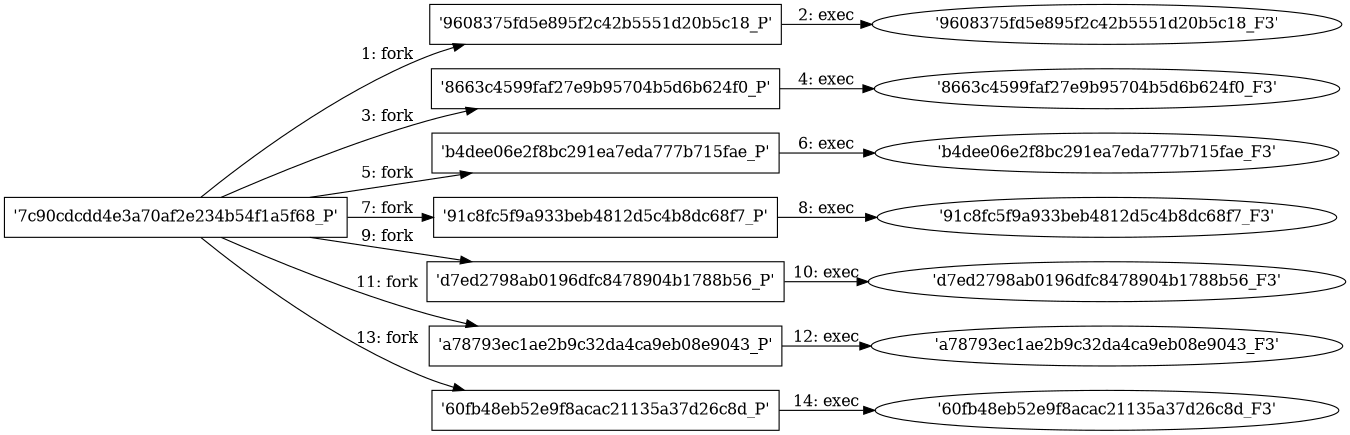digraph "D:\Learning\Paper\apt\基于CTI的攻击预警\Dataset\攻击图\ASGfromALLCTI\Razorback 0.3 Released.dot" {
rankdir="LR"
size="9"
fixedsize="false"
splines="true"
nodesep=0.3
ranksep=0
fontsize=10
overlap="scalexy"
engine= "neato"
	"'7c90cdcdd4e3a70af2e234b54f1a5f68_P'" [node_type=Process shape=box]
	"'9608375fd5e895f2c42b5551d20b5c18_P'" [node_type=Process shape=box]
	"'7c90cdcdd4e3a70af2e234b54f1a5f68_P'" -> "'9608375fd5e895f2c42b5551d20b5c18_P'" [label="1: fork"]
	"'9608375fd5e895f2c42b5551d20b5c18_P'" [node_type=Process shape=box]
	"'9608375fd5e895f2c42b5551d20b5c18_F3'" [node_type=File shape=ellipse]
	"'9608375fd5e895f2c42b5551d20b5c18_P'" -> "'9608375fd5e895f2c42b5551d20b5c18_F3'" [label="2: exec"]
	"'7c90cdcdd4e3a70af2e234b54f1a5f68_P'" [node_type=Process shape=box]
	"'8663c4599faf27e9b95704b5d6b624f0_P'" [node_type=Process shape=box]
	"'7c90cdcdd4e3a70af2e234b54f1a5f68_P'" -> "'8663c4599faf27e9b95704b5d6b624f0_P'" [label="3: fork"]
	"'8663c4599faf27e9b95704b5d6b624f0_P'" [node_type=Process shape=box]
	"'8663c4599faf27e9b95704b5d6b624f0_F3'" [node_type=File shape=ellipse]
	"'8663c4599faf27e9b95704b5d6b624f0_P'" -> "'8663c4599faf27e9b95704b5d6b624f0_F3'" [label="4: exec"]
	"'7c90cdcdd4e3a70af2e234b54f1a5f68_P'" [node_type=Process shape=box]
	"'b4dee06e2f8bc291ea7eda777b715fae_P'" [node_type=Process shape=box]
	"'7c90cdcdd4e3a70af2e234b54f1a5f68_P'" -> "'b4dee06e2f8bc291ea7eda777b715fae_P'" [label="5: fork"]
	"'b4dee06e2f8bc291ea7eda777b715fae_P'" [node_type=Process shape=box]
	"'b4dee06e2f8bc291ea7eda777b715fae_F3'" [node_type=File shape=ellipse]
	"'b4dee06e2f8bc291ea7eda777b715fae_P'" -> "'b4dee06e2f8bc291ea7eda777b715fae_F3'" [label="6: exec"]
	"'7c90cdcdd4e3a70af2e234b54f1a5f68_P'" [node_type=Process shape=box]
	"'91c8fc5f9a933beb4812d5c4b8dc68f7_P'" [node_type=Process shape=box]
	"'7c90cdcdd4e3a70af2e234b54f1a5f68_P'" -> "'91c8fc5f9a933beb4812d5c4b8dc68f7_P'" [label="7: fork"]
	"'91c8fc5f9a933beb4812d5c4b8dc68f7_P'" [node_type=Process shape=box]
	"'91c8fc5f9a933beb4812d5c4b8dc68f7_F3'" [node_type=File shape=ellipse]
	"'91c8fc5f9a933beb4812d5c4b8dc68f7_P'" -> "'91c8fc5f9a933beb4812d5c4b8dc68f7_F3'" [label="8: exec"]
	"'7c90cdcdd4e3a70af2e234b54f1a5f68_P'" [node_type=Process shape=box]
	"'d7ed2798ab0196dfc8478904b1788b56_P'" [node_type=Process shape=box]
	"'7c90cdcdd4e3a70af2e234b54f1a5f68_P'" -> "'d7ed2798ab0196dfc8478904b1788b56_P'" [label="9: fork"]
	"'d7ed2798ab0196dfc8478904b1788b56_P'" [node_type=Process shape=box]
	"'d7ed2798ab0196dfc8478904b1788b56_F3'" [node_type=File shape=ellipse]
	"'d7ed2798ab0196dfc8478904b1788b56_P'" -> "'d7ed2798ab0196dfc8478904b1788b56_F3'" [label="10: exec"]
	"'7c90cdcdd4e3a70af2e234b54f1a5f68_P'" [node_type=Process shape=box]
	"'a78793ec1ae2b9c32da4ca9eb08e9043_P'" [node_type=Process shape=box]
	"'7c90cdcdd4e3a70af2e234b54f1a5f68_P'" -> "'a78793ec1ae2b9c32da4ca9eb08e9043_P'" [label="11: fork"]
	"'a78793ec1ae2b9c32da4ca9eb08e9043_P'" [node_type=Process shape=box]
	"'a78793ec1ae2b9c32da4ca9eb08e9043_F3'" [node_type=File shape=ellipse]
	"'a78793ec1ae2b9c32da4ca9eb08e9043_P'" -> "'a78793ec1ae2b9c32da4ca9eb08e9043_F3'" [label="12: exec"]
	"'7c90cdcdd4e3a70af2e234b54f1a5f68_P'" [node_type=Process shape=box]
	"'60fb48eb52e9f8acac21135a37d26c8d_P'" [node_type=Process shape=box]
	"'7c90cdcdd4e3a70af2e234b54f1a5f68_P'" -> "'60fb48eb52e9f8acac21135a37d26c8d_P'" [label="13: fork"]
	"'60fb48eb52e9f8acac21135a37d26c8d_P'" [node_type=Process shape=box]
	"'60fb48eb52e9f8acac21135a37d26c8d_F3'" [node_type=File shape=ellipse]
	"'60fb48eb52e9f8acac21135a37d26c8d_P'" -> "'60fb48eb52e9f8acac21135a37d26c8d_F3'" [label="14: exec"]
}

